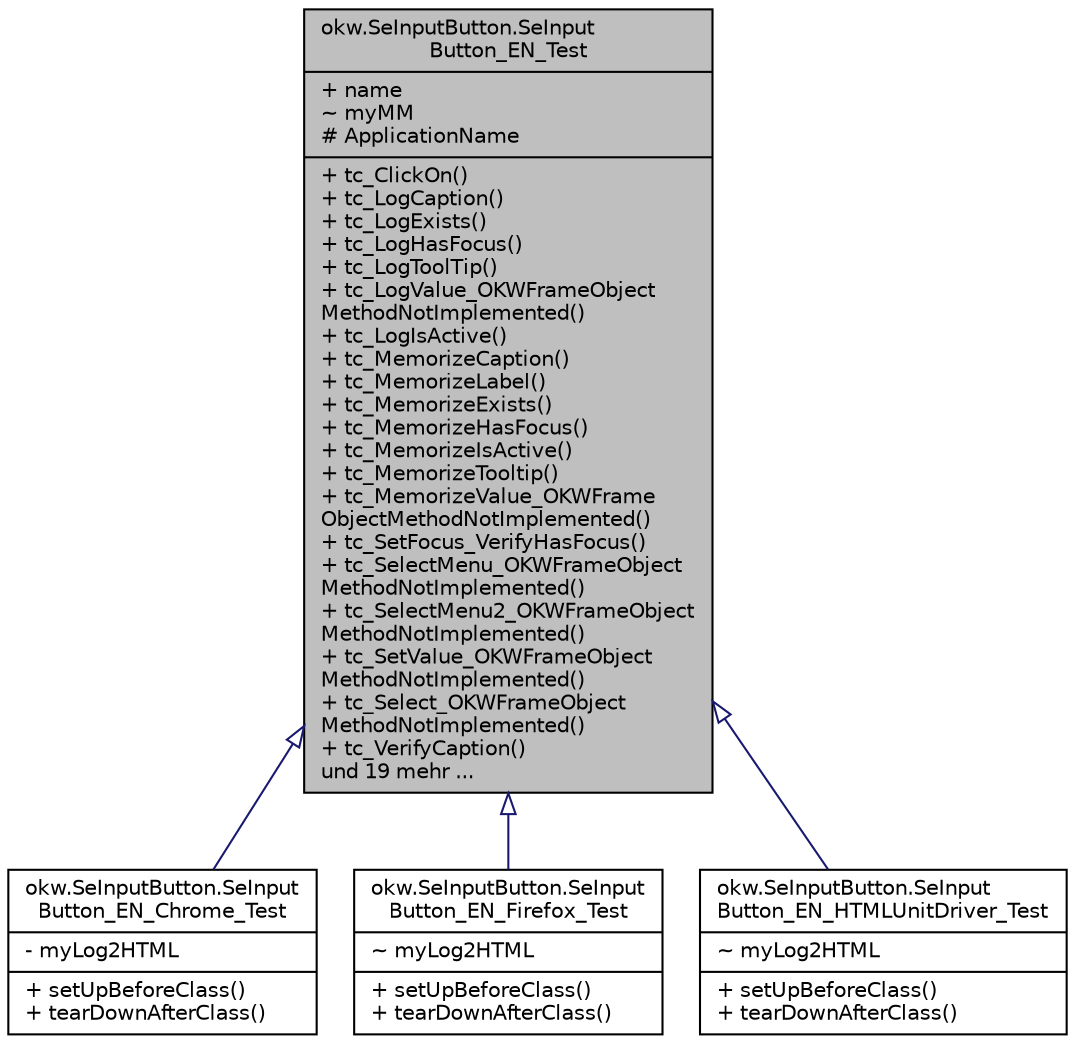 digraph "okw.SeInputButton.SeInputButton_EN_Test"
{
 // INTERACTIVE_SVG=YES
 // LATEX_PDF_SIZE
  edge [fontname="Helvetica",fontsize="10",labelfontname="Helvetica",labelfontsize="10"];
  node [fontname="Helvetica",fontsize="10",shape=record];
  Node0 [label="{okw.SeInputButton.SeInput\lButton_EN_Test\n|+ name\l~ myMM\l# ApplicationName\l|+ tc_ClickOn()\l+ tc_LogCaption()\l+ tc_LogExists()\l+ tc_LogHasFocus()\l+ tc_LogToolTip()\l+ tc_LogValue_OKWFrameObject\lMethodNotImplemented()\l+ tc_LogIsActive()\l+ tc_MemorizeCaption()\l+ tc_MemorizeLabel()\l+ tc_MemorizeExists()\l+ tc_MemorizeHasFocus()\l+ tc_MemorizeIsActive()\l+ tc_MemorizeTooltip()\l+ tc_MemorizeValue_OKWFrame\lObjectMethodNotImplemented()\l+ tc_SetFocus_VerifyHasFocus()\l+ tc_SelectMenu_OKWFrameObject\lMethodNotImplemented()\l+ tc_SelectMenu2_OKWFrameObject\lMethodNotImplemented()\l+ tc_SetValue_OKWFrameObject\lMethodNotImplemented()\l+ tc_Select_OKWFrameObject\lMethodNotImplemented()\l+ tc_VerifyCaption()\lund 19 mehr ...\l}",height=0.2,width=0.4,color="black", fillcolor="grey75", style="filled", fontcolor="black",tooltip="Basisklasse für Test des GUI-Adapters SeInputButton."];
  Node0 -> Node1 [dir="back",color="midnightblue",fontsize="10",style="solid",arrowtail="onormal",fontname="Helvetica"];
  Node1 [label="{okw.SeInputButton.SeInput\lButton_EN_Chrome_Test\n|- myLog2HTML\l|+ setUpBeforeClass()\l+ tearDownAfterClass()\l}",height=0.2,width=0.4,color="black", fillcolor="white", style="filled",URL="$classokw_1_1_se_input_button_1_1_se_input_button___e_n___chrome___test.html",tooltip=" "];
  Node0 -> Node2 [dir="back",color="midnightblue",fontsize="10",style="solid",arrowtail="onormal",fontname="Helvetica"];
  Node2 [label="{okw.SeInputButton.SeInput\lButton_EN_Firefox_Test\n|~ myLog2HTML\l|+ setUpBeforeClass()\l+ tearDownAfterClass()\l}",height=0.2,width=0.4,color="black", fillcolor="white", style="filled",URL="$classokw_1_1_se_input_button_1_1_se_input_button___e_n___firefox___test.html",tooltip=" "];
  Node0 -> Node3 [dir="back",color="midnightblue",fontsize="10",style="solid",arrowtail="onormal",fontname="Helvetica"];
  Node3 [label="{okw.SeInputButton.SeInput\lButton_EN_HTMLUnitDriver_Test\n|~ myLog2HTML\l|+ setUpBeforeClass()\l+ tearDownAfterClass()\l}",height=0.2,width=0.4,color="black", fillcolor="white", style="filled",URL="$classokw_1_1_se_input_button_1_1_se_input_button___e_n___h_t_m_l_unit_driver___test.html",tooltip=" "];
}
